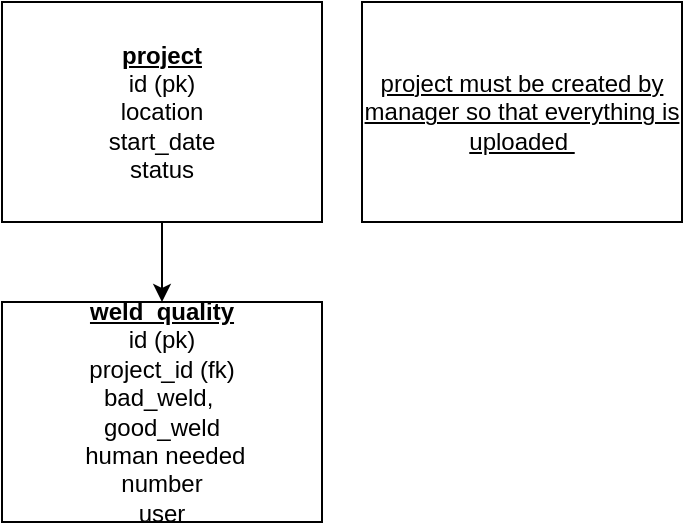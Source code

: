 <mxfile version="28.2.5">
  <diagram name="Page-1" id="gS2WFptwGOrnu4cbuwj0">
    <mxGraphModel dx="565" dy="1510" grid="1" gridSize="10" guides="1" tooltips="1" connect="1" arrows="1" fold="1" page="1" pageScale="1" pageWidth="827" pageHeight="1169" math="0" shadow="0">
      <root>
        <mxCell id="0" />
        <mxCell id="1" parent="0" />
        <mxCell id="uPSuZlNKVu1I6BnonUGY-1" value="&lt;b&gt;&lt;u&gt;weld_quality&lt;/u&gt;&lt;/b&gt;&lt;div&gt;&lt;div&gt;id (pk)&lt;/div&gt;&lt;div&gt;project_id (fk)&lt;/div&gt;&lt;div&gt;bad_weld,&amp;nbsp;&lt;/div&gt;&lt;div&gt;good_weld&lt;/div&gt;&lt;div&gt;&amp;nbsp;human needed&lt;/div&gt;&lt;div&gt;number&lt;/div&gt;&lt;/div&gt;&lt;div&gt;user&lt;/div&gt;" style="rounded=0;whiteSpace=wrap;html=1;" parent="1" vertex="1">
          <mxGeometry x="460" y="80" width="160" height="110" as="geometry" />
        </mxCell>
        <mxCell id="Mn166NyionHz0QXAwTBs-3" style="edgeStyle=orthogonalEdgeStyle;rounded=0;orthogonalLoop=1;jettySize=auto;html=1;" edge="1" parent="1" source="Mn166NyionHz0QXAwTBs-2" target="uPSuZlNKVu1I6BnonUGY-1">
          <mxGeometry relative="1" as="geometry" />
        </mxCell>
        <mxCell id="Mn166NyionHz0QXAwTBs-2" value="&lt;b&gt;&lt;u&gt;project&lt;/u&gt;&lt;/b&gt;&lt;div&gt;&lt;div&gt;id (pk)&lt;/div&gt;&lt;div&gt;location&lt;/div&gt;&lt;/div&gt;&lt;div&gt;start_date&lt;/div&gt;&lt;div&gt;status&lt;/div&gt;" style="rounded=0;whiteSpace=wrap;html=1;" vertex="1" parent="1">
          <mxGeometry x="460" y="-70" width="160" height="110" as="geometry" />
        </mxCell>
        <mxCell id="Mn166NyionHz0QXAwTBs-4" value="&lt;u&gt;project must be created by manager so that everything is uploaded&amp;nbsp;&lt;/u&gt;" style="rounded=0;whiteSpace=wrap;html=1;" vertex="1" parent="1">
          <mxGeometry x="640" y="-70" width="160" height="110" as="geometry" />
        </mxCell>
      </root>
    </mxGraphModel>
  </diagram>
</mxfile>
